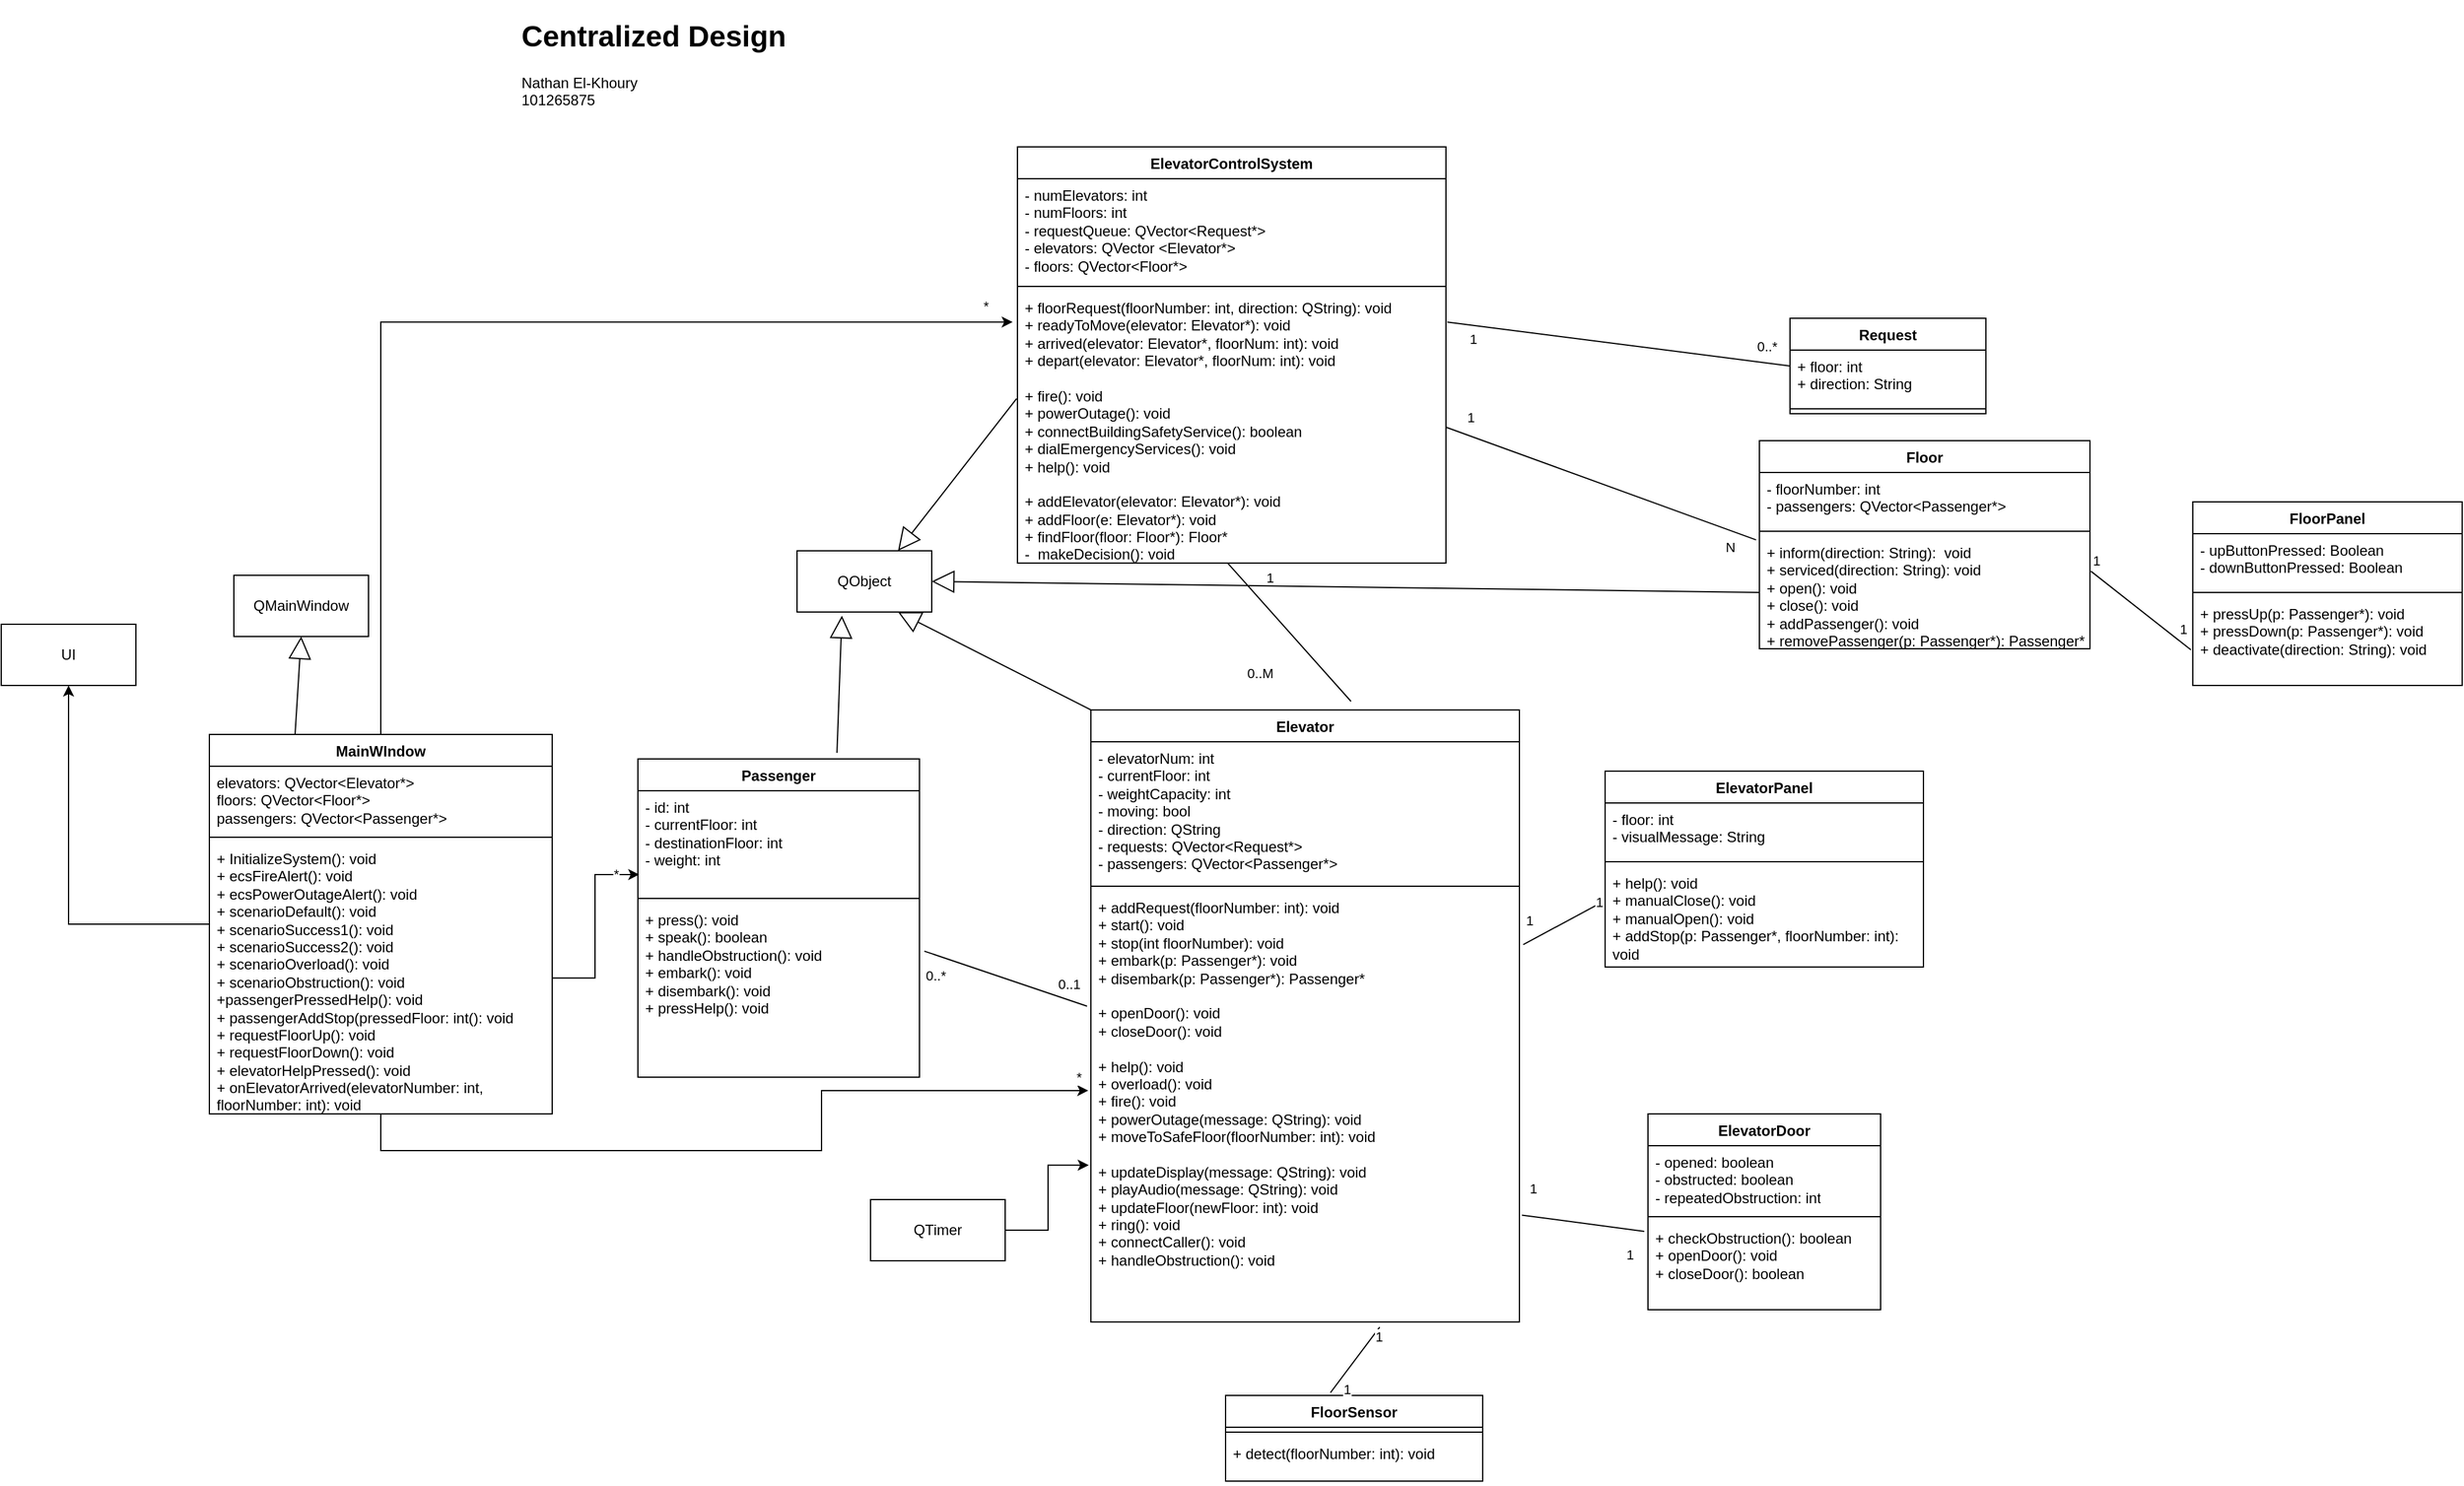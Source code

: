 <mxfile version="21.6.5" type="device">
  <diagram id="C3SeFnS7Wk_vuhoGv30k" name="Centralized">
    <mxGraphModel dx="2960" dy="1238" grid="1" gridSize="10" guides="1" tooltips="1" connect="1" arrows="1" fold="1" page="1" pageScale="1" pageWidth="850" pageHeight="1100" math="0" shadow="0">
      <root>
        <mxCell id="0" />
        <mxCell id="1" parent="0" />
        <mxCell id="axbNrY-B408rFQtDHzfw-1" value="ElevatorControlSystem" style="swimlane;fontStyle=1;align=center;verticalAlign=top;childLayout=stackLayout;horizontal=1;startSize=26;horizontalStack=0;resizeParent=1;resizeParentMax=0;resizeLast=0;collapsible=1;marginBottom=0;whiteSpace=wrap;html=1;" parent="1" vertex="1">
          <mxGeometry x="450" y="140" width="350" height="340" as="geometry" />
        </mxCell>
        <mxCell id="axbNrY-B408rFQtDHzfw-2" value="- numElevators: int&lt;br&gt;- numFloors: int&lt;br&gt;- requestQueue: QVector&amp;lt;Request*&amp;gt;&lt;br&gt;- elevators: QVector &amp;lt;Elevator*&amp;gt;&lt;br&gt;- floors: QVector&amp;lt;Floor*&amp;gt;" style="text;strokeColor=none;fillColor=none;align=left;verticalAlign=top;spacingLeft=4;spacingRight=4;overflow=hidden;rotatable=0;points=[[0,0.5],[1,0.5]];portConstraint=eastwest;whiteSpace=wrap;html=1;" parent="axbNrY-B408rFQtDHzfw-1" vertex="1">
          <mxGeometry y="26" width="350" height="84" as="geometry" />
        </mxCell>
        <mxCell id="axbNrY-B408rFQtDHzfw-3" value="" style="line;strokeWidth=1;fillColor=none;align=left;verticalAlign=middle;spacingTop=-1;spacingLeft=3;spacingRight=3;rotatable=0;labelPosition=right;points=[];portConstraint=eastwest;strokeColor=inherit;" parent="axbNrY-B408rFQtDHzfw-1" vertex="1">
          <mxGeometry y="110" width="350" height="8" as="geometry" />
        </mxCell>
        <mxCell id="axbNrY-B408rFQtDHzfw-4" value="+ floorRequest(floorNumber: int, direction: QString): void&lt;br&gt;+ readyToMove(elevator: Elevator*): void&lt;br&gt;+ arrived(elevator: Elevator*, floorNum: int): void&lt;br&gt;+ depart(elevator: Elevator*, floorNum: int): void&lt;br&gt;&lt;br&gt;+ fire(): void&lt;br&gt;+ powerOutage(): void&lt;br&gt;+ connectBuildingSafetyService(): boolean&lt;br&gt;+ dialEmergencyServices(): void&lt;br&gt;+ help(): void&lt;br&gt;&lt;br&gt;+ addElevator(elevator: Elevator*): void&lt;br&gt;+ addFloor(e: Elevator*): void&lt;br&gt;+ findFloor(floor: Floor*): Floor*&lt;br&gt;-&amp;nbsp; makeDecision(): void" style="text;strokeColor=none;fillColor=none;align=left;verticalAlign=top;spacingLeft=4;spacingRight=4;overflow=hidden;rotatable=0;points=[[0,0.5],[1,0.5]];portConstraint=eastwest;whiteSpace=wrap;html=1;" parent="axbNrY-B408rFQtDHzfw-1" vertex="1">
          <mxGeometry y="118" width="350" height="222" as="geometry" />
        </mxCell>
        <mxCell id="axbNrY-B408rFQtDHzfw-5" value="Floor" style="swimlane;fontStyle=1;align=center;verticalAlign=top;childLayout=stackLayout;horizontal=1;startSize=26;horizontalStack=0;resizeParent=1;resizeParentMax=0;resizeLast=0;collapsible=1;marginBottom=0;whiteSpace=wrap;html=1;" parent="1" vertex="1">
          <mxGeometry x="1056" y="380" width="270" height="170" as="geometry" />
        </mxCell>
        <mxCell id="axbNrY-B408rFQtDHzfw-6" value="- floorNumber: int&lt;br&gt;- passengers: QVector&amp;lt;Passenger*&amp;gt;" style="text;strokeColor=none;fillColor=none;align=left;verticalAlign=top;spacingLeft=4;spacingRight=4;overflow=hidden;rotatable=0;points=[[0,0.5],[1,0.5]];portConstraint=eastwest;whiteSpace=wrap;html=1;" parent="axbNrY-B408rFQtDHzfw-5" vertex="1">
          <mxGeometry y="26" width="270" height="44" as="geometry" />
        </mxCell>
        <mxCell id="axbNrY-B408rFQtDHzfw-7" value="" style="line;strokeWidth=1;fillColor=none;align=left;verticalAlign=middle;spacingTop=-1;spacingLeft=3;spacingRight=3;rotatable=0;labelPosition=right;points=[];portConstraint=eastwest;strokeColor=inherit;" parent="axbNrY-B408rFQtDHzfw-5" vertex="1">
          <mxGeometry y="70" width="270" height="8" as="geometry" />
        </mxCell>
        <mxCell id="axbNrY-B408rFQtDHzfw-8" value="+ inform(direction: String):&amp;nbsp; void&lt;br&gt;+ serviced(direction: String): void&lt;br&gt;+ open(): void&lt;br&gt;+ close(): void&lt;br&gt;+ addPassenger(): void&lt;br&gt;+ removePassenger(p: Passenger*): Passenger*" style="text;strokeColor=none;fillColor=none;align=left;verticalAlign=top;spacingLeft=4;spacingRight=4;overflow=hidden;rotatable=0;points=[[0,0.5],[1,0.5]];portConstraint=eastwest;whiteSpace=wrap;html=1;" parent="axbNrY-B408rFQtDHzfw-5" vertex="1">
          <mxGeometry y="78" width="270" height="92" as="geometry" />
        </mxCell>
        <mxCell id="axbNrY-B408rFQtDHzfw-9" value="FloorPanel" style="swimlane;fontStyle=1;align=center;verticalAlign=top;childLayout=stackLayout;horizontal=1;startSize=26;horizontalStack=0;resizeParent=1;resizeParentMax=0;resizeLast=0;collapsible=1;marginBottom=0;whiteSpace=wrap;html=1;" parent="1" vertex="1">
          <mxGeometry x="1410" y="430" width="220" height="150" as="geometry" />
        </mxCell>
        <mxCell id="axbNrY-B408rFQtDHzfw-10" value="- upButtonPressed: Boolean&lt;br&gt;- downButtonPressed: Boolean" style="text;strokeColor=none;fillColor=none;align=left;verticalAlign=top;spacingLeft=4;spacingRight=4;overflow=hidden;rotatable=0;points=[[0,0.5],[1,0.5]];portConstraint=eastwest;whiteSpace=wrap;html=1;" parent="axbNrY-B408rFQtDHzfw-9" vertex="1">
          <mxGeometry y="26" width="220" height="44" as="geometry" />
        </mxCell>
        <mxCell id="axbNrY-B408rFQtDHzfw-11" value="" style="line;strokeWidth=1;fillColor=none;align=left;verticalAlign=middle;spacingTop=-1;spacingLeft=3;spacingRight=3;rotatable=0;labelPosition=right;points=[];portConstraint=eastwest;strokeColor=inherit;" parent="axbNrY-B408rFQtDHzfw-9" vertex="1">
          <mxGeometry y="70" width="220" height="8" as="geometry" />
        </mxCell>
        <mxCell id="axbNrY-B408rFQtDHzfw-12" value="+ pressUp(p: Passenger*): void&lt;br&gt;+ pressDown(p: Passenger*): void&lt;br&gt;+ deactivate(direction: String): void" style="text;strokeColor=none;fillColor=none;align=left;verticalAlign=top;spacingLeft=4;spacingRight=4;overflow=hidden;rotatable=0;points=[[0,0.5],[1,0.5]];portConstraint=eastwest;whiteSpace=wrap;html=1;" parent="axbNrY-B408rFQtDHzfw-9" vertex="1">
          <mxGeometry y="78" width="220" height="72" as="geometry" />
        </mxCell>
        <mxCell id="axbNrY-B408rFQtDHzfw-13" value="Request" style="swimlane;fontStyle=1;align=center;verticalAlign=top;childLayout=stackLayout;horizontal=1;startSize=26;horizontalStack=0;resizeParent=1;resizeParentMax=0;resizeLast=0;collapsible=1;marginBottom=0;whiteSpace=wrap;html=1;" parent="1" vertex="1">
          <mxGeometry x="1081" y="280" width="160" height="78" as="geometry" />
        </mxCell>
        <mxCell id="axbNrY-B408rFQtDHzfw-14" value="+ floor: int&lt;br&gt;+ direction: String" style="text;strokeColor=none;fillColor=none;align=left;verticalAlign=top;spacingLeft=4;spacingRight=4;overflow=hidden;rotatable=0;points=[[0,0.5],[1,0.5]];portConstraint=eastwest;whiteSpace=wrap;html=1;" parent="axbNrY-B408rFQtDHzfw-13" vertex="1">
          <mxGeometry y="26" width="160" height="44" as="geometry" />
        </mxCell>
        <mxCell id="axbNrY-B408rFQtDHzfw-15" value="" style="line;strokeWidth=1;fillColor=none;align=left;verticalAlign=middle;spacingTop=-1;spacingLeft=3;spacingRight=3;rotatable=0;labelPosition=right;points=[];portConstraint=eastwest;strokeColor=inherit;" parent="axbNrY-B408rFQtDHzfw-13" vertex="1">
          <mxGeometry y="70" width="160" height="8" as="geometry" />
        </mxCell>
        <mxCell id="axbNrY-B408rFQtDHzfw-16" value="" style="endArrow=none;html=1;rounded=0;exitX=1.003;exitY=0.113;exitDx=0;exitDy=0;exitPerimeter=0;entryX=0;entryY=0.295;entryDx=0;entryDy=0;entryPerimeter=0;" parent="1" source="axbNrY-B408rFQtDHzfw-4" target="axbNrY-B408rFQtDHzfw-14" edge="1">
          <mxGeometry width="50" height="50" relative="1" as="geometry">
            <mxPoint x="1040" y="370" as="sourcePoint" />
            <mxPoint x="1090" y="320" as="targetPoint" />
          </mxGeometry>
        </mxCell>
        <mxCell id="axbNrY-B408rFQtDHzfw-17" value="0..*" style="edgeLabel;html=1;align=center;verticalAlign=middle;resizable=0;points=[];" parent="axbNrY-B408rFQtDHzfw-16" vertex="1" connectable="0">
          <mxGeometry x="0.897" y="2" relative="1" as="geometry">
            <mxPoint x="-5" y="-12" as="offset" />
          </mxGeometry>
        </mxCell>
        <mxCell id="axbNrY-B408rFQtDHzfw-18" value="1" style="edgeLabel;html=1;align=center;verticalAlign=middle;resizable=0;points=[];" parent="axbNrY-B408rFQtDHzfw-16" vertex="1" connectable="0">
          <mxGeometry x="-0.851" y="1" relative="1" as="geometry">
            <mxPoint y="12" as="offset" />
          </mxGeometry>
        </mxCell>
        <mxCell id="axbNrY-B408rFQtDHzfw-19" value="" style="endArrow=none;html=1;rounded=0;entryX=-0.01;entryY=0.033;entryDx=0;entryDy=0;entryPerimeter=0;exitX=1;exitY=0.5;exitDx=0;exitDy=0;" parent="1" source="axbNrY-B408rFQtDHzfw-4" target="axbNrY-B408rFQtDHzfw-8" edge="1">
          <mxGeometry width="50" height="50" relative="1" as="geometry">
            <mxPoint x="1020" y="510" as="sourcePoint" />
            <mxPoint x="1070" y="460" as="targetPoint" />
          </mxGeometry>
        </mxCell>
        <mxCell id="axbNrY-B408rFQtDHzfw-20" value="1" style="edgeLabel;html=1;align=center;verticalAlign=middle;resizable=0;points=[];" parent="axbNrY-B408rFQtDHzfw-19" vertex="1" connectable="0">
          <mxGeometry x="-0.847" y="2" relative="1" as="geometry">
            <mxPoint y="-13" as="offset" />
          </mxGeometry>
        </mxCell>
        <mxCell id="axbNrY-B408rFQtDHzfw-21" value="N" style="edgeLabel;html=1;align=center;verticalAlign=middle;resizable=0;points=[];" parent="axbNrY-B408rFQtDHzfw-19" vertex="1" connectable="0">
          <mxGeometry x="0.831" relative="1" as="geometry">
            <mxPoint y="14" as="offset" />
          </mxGeometry>
        </mxCell>
        <mxCell id="axbNrY-B408rFQtDHzfw-22" value="" style="endArrow=none;html=1;rounded=0;entryX=-0.007;entryY=0.596;entryDx=0;entryDy=0;entryPerimeter=0;exitX=1.003;exitY=0.312;exitDx=0;exitDy=0;exitPerimeter=0;" parent="1" source="axbNrY-B408rFQtDHzfw-8" target="axbNrY-B408rFQtDHzfw-12" edge="1">
          <mxGeometry width="50" height="50" relative="1" as="geometry">
            <mxPoint x="1300" y="540" as="sourcePoint" />
            <mxPoint x="1350" y="490" as="targetPoint" />
          </mxGeometry>
        </mxCell>
        <mxCell id="axbNrY-B408rFQtDHzfw-23" value="1" style="edgeLabel;html=1;align=center;verticalAlign=middle;resizable=0;points=[];" parent="axbNrY-B408rFQtDHzfw-22" vertex="1" connectable="0">
          <mxGeometry x="0.906" y="1" relative="1" as="geometry">
            <mxPoint x="-3" y="-13" as="offset" />
          </mxGeometry>
        </mxCell>
        <mxCell id="axbNrY-B408rFQtDHzfw-24" value="1" style="edgeLabel;html=1;align=center;verticalAlign=middle;resizable=0;points=[];" parent="axbNrY-B408rFQtDHzfw-22" vertex="1" connectable="0">
          <mxGeometry x="-0.908" relative="1" as="geometry">
            <mxPoint y="-12" as="offset" />
          </mxGeometry>
        </mxCell>
        <mxCell id="axbNrY-B408rFQtDHzfw-28" value="Passenger" style="swimlane;fontStyle=1;align=center;verticalAlign=top;childLayout=stackLayout;horizontal=1;startSize=26;horizontalStack=0;resizeParent=1;resizeParentMax=0;resizeLast=0;collapsible=1;marginBottom=0;whiteSpace=wrap;html=1;" parent="1" vertex="1">
          <mxGeometry x="140" y="640" width="230" height="260" as="geometry" />
        </mxCell>
        <mxCell id="axbNrY-B408rFQtDHzfw-29" value="- id: int&lt;br&gt;- currentFloor: int&lt;br&gt;- destinationFloor: int&lt;br&gt;- weight: int" style="text;strokeColor=none;fillColor=none;align=left;verticalAlign=top;spacingLeft=4;spacingRight=4;overflow=hidden;rotatable=0;points=[[0,0.5],[1,0.5]];portConstraint=eastwest;whiteSpace=wrap;html=1;" parent="axbNrY-B408rFQtDHzfw-28" vertex="1">
          <mxGeometry y="26" width="230" height="84" as="geometry" />
        </mxCell>
        <mxCell id="axbNrY-B408rFQtDHzfw-30" value="" style="line;strokeWidth=1;fillColor=none;align=left;verticalAlign=middle;spacingTop=-1;spacingLeft=3;spacingRight=3;rotatable=0;labelPosition=right;points=[];portConstraint=eastwest;strokeColor=inherit;" parent="axbNrY-B408rFQtDHzfw-28" vertex="1">
          <mxGeometry y="110" width="230" height="8" as="geometry" />
        </mxCell>
        <mxCell id="axbNrY-B408rFQtDHzfw-31" value="+ press(): void&lt;br&gt;+ speak(): boolean&lt;br&gt;+ handleObstruction(): void&lt;br&gt;+ embark(): void&lt;br&gt;+ disembark(): void&lt;br&gt;+ pressHelp(): void" style="text;strokeColor=none;fillColor=none;align=left;verticalAlign=top;spacingLeft=4;spacingRight=4;overflow=hidden;rotatable=0;points=[[0,0.5],[1,0.5]];portConstraint=eastwest;whiteSpace=wrap;html=1;" parent="axbNrY-B408rFQtDHzfw-28" vertex="1">
          <mxGeometry y="118" width="230" height="142" as="geometry" />
        </mxCell>
        <mxCell id="axbNrY-B408rFQtDHzfw-32" value="Elevator" style="swimlane;fontStyle=1;align=center;verticalAlign=top;childLayout=stackLayout;horizontal=1;startSize=26;horizontalStack=0;resizeParent=1;resizeParentMax=0;resizeLast=0;collapsible=1;marginBottom=0;whiteSpace=wrap;html=1;" parent="1" vertex="1">
          <mxGeometry x="510" y="600" width="350" height="500" as="geometry" />
        </mxCell>
        <mxCell id="axbNrY-B408rFQtDHzfw-33" value="- elevatorNum: int&lt;br&gt;- currentFloor: int&lt;br&gt;- weightCapacity: int&lt;br&gt;- moving: bool&lt;br&gt;- direction: QString&lt;br&gt;- requests: QVector&amp;lt;Request*&amp;gt;&lt;br&gt;- passengers: QVector&amp;lt;Passenger*&amp;gt;&lt;br&gt;" style="text;strokeColor=none;fillColor=none;align=left;verticalAlign=top;spacingLeft=4;spacingRight=4;overflow=hidden;rotatable=0;points=[[0,0.5],[1,0.5]];portConstraint=eastwest;whiteSpace=wrap;html=1;" parent="axbNrY-B408rFQtDHzfw-32" vertex="1">
          <mxGeometry y="26" width="350" height="114" as="geometry" />
        </mxCell>
        <mxCell id="axbNrY-B408rFQtDHzfw-34" value="" style="line;strokeWidth=1;fillColor=none;align=left;verticalAlign=middle;spacingTop=-1;spacingLeft=3;spacingRight=3;rotatable=0;labelPosition=right;points=[];portConstraint=eastwest;strokeColor=inherit;" parent="axbNrY-B408rFQtDHzfw-32" vertex="1">
          <mxGeometry y="140" width="350" height="8" as="geometry" />
        </mxCell>
        <mxCell id="axbNrY-B408rFQtDHzfw-35" value="+ addRequest(floorNumber: int): void&lt;br&gt;+ start(): void&lt;br&gt;+ stop(int floorNumber): void&lt;br&gt;+ embark(p: Passenger*): void&lt;br style=&quot;border-color: var(--border-color);&quot;&gt;+ disembark(p: Passenger*): Passenger*&lt;br&gt;&lt;br&gt;+ openDoor(): void&lt;br&gt;+ closeDoor(): void&lt;br&gt;&lt;br&gt;+ help(): void&lt;br&gt;+ overload(): void&lt;br&gt;+ fire(): void&lt;br&gt;+ powerOutage(message: QString): void&lt;br&gt;+ moveToSafeFloor(floorNumber: int): void&lt;br&gt;&lt;br&gt;+ updateDisplay(message: QString): void&lt;br&gt;+ playAudio(message: QString): void&lt;br&gt;+ updateFloor(newFloor: int): void&lt;br&gt;+ ring(): void&lt;br&gt;+ connectCaller(): void&lt;br&gt;+ handleObstruction(): void" style="text;strokeColor=none;fillColor=none;align=left;verticalAlign=top;spacingLeft=4;spacingRight=4;overflow=hidden;rotatable=0;points=[[0,0.5],[1,0.5]];portConstraint=eastwest;whiteSpace=wrap;html=1;" parent="axbNrY-B408rFQtDHzfw-32" vertex="1">
          <mxGeometry y="148" width="350" height="352" as="geometry" />
        </mxCell>
        <mxCell id="axbNrY-B408rFQtDHzfw-36" value="ElevatorDoor" style="swimlane;fontStyle=1;align=center;verticalAlign=top;childLayout=stackLayout;horizontal=1;startSize=26;horizontalStack=0;resizeParent=1;resizeParentMax=0;resizeLast=0;collapsible=1;marginBottom=0;whiteSpace=wrap;html=1;" parent="1" vertex="1">
          <mxGeometry x="965" y="930" width="190" height="160" as="geometry" />
        </mxCell>
        <mxCell id="axbNrY-B408rFQtDHzfw-37" value="- opened: boolean&lt;br&gt;- obstructed: boolean&lt;br&gt;- repeatedObstruction: int" style="text;strokeColor=none;fillColor=none;align=left;verticalAlign=top;spacingLeft=4;spacingRight=4;overflow=hidden;rotatable=0;points=[[0,0.5],[1,0.5]];portConstraint=eastwest;whiteSpace=wrap;html=1;" parent="axbNrY-B408rFQtDHzfw-36" vertex="1">
          <mxGeometry y="26" width="190" height="54" as="geometry" />
        </mxCell>
        <mxCell id="axbNrY-B408rFQtDHzfw-38" value="" style="line;strokeWidth=1;fillColor=none;align=left;verticalAlign=middle;spacingTop=-1;spacingLeft=3;spacingRight=3;rotatable=0;labelPosition=right;points=[];portConstraint=eastwest;strokeColor=inherit;" parent="axbNrY-B408rFQtDHzfw-36" vertex="1">
          <mxGeometry y="80" width="190" height="8" as="geometry" />
        </mxCell>
        <mxCell id="axbNrY-B408rFQtDHzfw-39" value="+ checkObstruction(): boolean&lt;br&gt;+ openDoor(): void&lt;br&gt;+ closeDoor(): boolean" style="text;strokeColor=none;fillColor=none;align=left;verticalAlign=top;spacingLeft=4;spacingRight=4;overflow=hidden;rotatable=0;points=[[0,0.5],[1,0.5]];portConstraint=eastwest;whiteSpace=wrap;html=1;" parent="axbNrY-B408rFQtDHzfw-36" vertex="1">
          <mxGeometry y="88" width="190" height="72" as="geometry" />
        </mxCell>
        <mxCell id="axbNrY-B408rFQtDHzfw-40" value="ElevatorPanel" style="swimlane;fontStyle=1;align=center;verticalAlign=top;childLayout=stackLayout;horizontal=1;startSize=26;horizontalStack=0;resizeParent=1;resizeParentMax=0;resizeLast=0;collapsible=1;marginBottom=0;whiteSpace=wrap;html=1;" parent="1" vertex="1">
          <mxGeometry x="930" y="650" width="260" height="160" as="geometry" />
        </mxCell>
        <mxCell id="axbNrY-B408rFQtDHzfw-41" value="- floor: int&lt;br&gt;- visualMessage: String&lt;br&gt;" style="text;strokeColor=none;fillColor=none;align=left;verticalAlign=top;spacingLeft=4;spacingRight=4;overflow=hidden;rotatable=0;points=[[0,0.5],[1,0.5]];portConstraint=eastwest;whiteSpace=wrap;html=1;" parent="axbNrY-B408rFQtDHzfw-40" vertex="1">
          <mxGeometry y="26" width="260" height="44" as="geometry" />
        </mxCell>
        <mxCell id="axbNrY-B408rFQtDHzfw-42" value="" style="line;strokeWidth=1;fillColor=none;align=left;verticalAlign=middle;spacingTop=-1;spacingLeft=3;spacingRight=3;rotatable=0;labelPosition=right;points=[];portConstraint=eastwest;strokeColor=inherit;" parent="axbNrY-B408rFQtDHzfw-40" vertex="1">
          <mxGeometry y="70" width="260" height="8" as="geometry" />
        </mxCell>
        <mxCell id="axbNrY-B408rFQtDHzfw-43" value="+ help(): void&lt;br style=&quot;border-color: var(--border-color);&quot;&gt;+ manualClose(): void&lt;br style=&quot;border-color: var(--border-color);&quot;&gt;+ manualOpen(): void&lt;br style=&quot;border-color: var(--border-color);&quot;&gt;+ addStop(p: Passenger*, floorNumber: int): void" style="text;strokeColor=none;fillColor=none;align=left;verticalAlign=top;spacingLeft=4;spacingRight=4;overflow=hidden;rotatable=0;points=[[0,0.5],[1,0.5]];portConstraint=eastwest;whiteSpace=wrap;html=1;" parent="axbNrY-B408rFQtDHzfw-40" vertex="1">
          <mxGeometry y="78" width="260" height="82" as="geometry" />
        </mxCell>
        <mxCell id="axbNrY-B408rFQtDHzfw-44" value="" style="endArrow=none;html=1;rounded=0;entryX=-0.015;entryY=0.364;entryDx=0;entryDy=0;entryPerimeter=0;exitX=1.009;exitY=0.124;exitDx=0;exitDy=0;exitPerimeter=0;" parent="1" source="axbNrY-B408rFQtDHzfw-35" target="axbNrY-B408rFQtDHzfw-43" edge="1">
          <mxGeometry width="50" height="50" relative="1" as="geometry">
            <mxPoint x="1020" y="830" as="sourcePoint" />
            <mxPoint x="1070" y="780" as="targetPoint" />
          </mxGeometry>
        </mxCell>
        <mxCell id="axbNrY-B408rFQtDHzfw-45" value="1" style="edgeLabel;html=1;align=center;verticalAlign=middle;resizable=0;points=[];" parent="axbNrY-B408rFQtDHzfw-44" vertex="1" connectable="0">
          <mxGeometry x="-0.541" y="-1" relative="1" as="geometry">
            <mxPoint x="-10" y="-13" as="offset" />
          </mxGeometry>
        </mxCell>
        <mxCell id="axbNrY-B408rFQtDHzfw-46" value="1" style="edgeLabel;html=1;align=center;verticalAlign=middle;resizable=0;points=[];" parent="axbNrY-B408rFQtDHzfw-44" vertex="1" connectable="0">
          <mxGeometry x="0.201" y="-1" relative="1" as="geometry">
            <mxPoint x="23" y="-15" as="offset" />
          </mxGeometry>
        </mxCell>
        <mxCell id="axbNrY-B408rFQtDHzfw-47" value="" style="endArrow=none;html=1;rounded=0;entryX=-0.016;entryY=0.111;entryDx=0;entryDy=0;entryPerimeter=0;exitX=1.006;exitY=0.752;exitDx=0;exitDy=0;exitPerimeter=0;" parent="1" source="axbNrY-B408rFQtDHzfw-35" target="axbNrY-B408rFQtDHzfw-39" edge="1">
          <mxGeometry width="50" height="50" relative="1" as="geometry">
            <mxPoint x="920" y="1080" as="sourcePoint" />
            <mxPoint x="970" y="1030" as="targetPoint" />
          </mxGeometry>
        </mxCell>
        <mxCell id="axbNrY-B408rFQtDHzfw-48" value="1" style="edgeLabel;html=1;align=center;verticalAlign=middle;resizable=0;points=[];" parent="axbNrY-B408rFQtDHzfw-47" vertex="1" connectable="0">
          <mxGeometry x="-0.648" y="1" relative="1" as="geometry">
            <mxPoint x="-9" y="-23" as="offset" />
          </mxGeometry>
        </mxCell>
        <mxCell id="axbNrY-B408rFQtDHzfw-49" value="1" style="edgeLabel;html=1;align=center;verticalAlign=middle;resizable=0;points=[];" parent="axbNrY-B408rFQtDHzfw-47" vertex="1" connectable="0">
          <mxGeometry x="0.744" y="3" relative="1" as="geometry">
            <mxPoint y="23" as="offset" />
          </mxGeometry>
        </mxCell>
        <mxCell id="axbNrY-B408rFQtDHzfw-50" value="" style="endArrow=none;html=1;rounded=0;entryX=-0.009;entryY=0.267;entryDx=0;entryDy=0;entryPerimeter=0;exitX=1.017;exitY=0.275;exitDx=0;exitDy=0;exitPerimeter=0;" parent="1" source="axbNrY-B408rFQtDHzfw-31" target="axbNrY-B408rFQtDHzfw-35" edge="1">
          <mxGeometry width="50" height="50" relative="1" as="geometry">
            <mxPoint x="570" y="625" as="sourcePoint" />
            <mxPoint x="620" y="575" as="targetPoint" />
          </mxGeometry>
        </mxCell>
        <mxCell id="axbNrY-B408rFQtDHzfw-51" value="0..*" style="edgeLabel;html=1;align=center;verticalAlign=middle;resizable=0;points=[];" parent="axbNrY-B408rFQtDHzfw-50" vertex="1" connectable="0">
          <mxGeometry x="-0.758" relative="1" as="geometry">
            <mxPoint x="-7" y="14" as="offset" />
          </mxGeometry>
        </mxCell>
        <mxCell id="axbNrY-B408rFQtDHzfw-52" value="0..1" style="edgeLabel;html=1;align=center;verticalAlign=middle;resizable=0;points=[];" parent="axbNrY-B408rFQtDHzfw-50" vertex="1" connectable="0">
          <mxGeometry x="0.762" y="2" relative="1" as="geometry">
            <mxPoint y="-11" as="offset" />
          </mxGeometry>
        </mxCell>
        <mxCell id="axbNrY-B408rFQtDHzfw-58" value="" style="endArrow=none;html=1;rounded=0;entryX=0.49;entryY=0.999;entryDx=0;entryDy=0;entryPerimeter=0;exitX=0.607;exitY=-0.014;exitDx=0;exitDy=0;exitPerimeter=0;" parent="1" source="axbNrY-B408rFQtDHzfw-32" target="axbNrY-B408rFQtDHzfw-4" edge="1">
          <mxGeometry width="50" height="50" relative="1" as="geometry">
            <mxPoint x="810" y="640" as="sourcePoint" />
            <mxPoint x="860" y="590" as="targetPoint" />
          </mxGeometry>
        </mxCell>
        <mxCell id="axbNrY-B408rFQtDHzfw-59" value="1" style="edgeLabel;html=1;align=center;verticalAlign=middle;resizable=0;points=[];" parent="axbNrY-B408rFQtDHzfw-58" vertex="1" connectable="0">
          <mxGeometry x="0.643" y="-1" relative="1" as="geometry">
            <mxPoint x="15" y="-8" as="offset" />
          </mxGeometry>
        </mxCell>
        <mxCell id="axbNrY-B408rFQtDHzfw-60" value="0..M" style="edgeLabel;html=1;align=center;verticalAlign=middle;resizable=0;points=[];" parent="axbNrY-B408rFQtDHzfw-58" vertex="1" connectable="0">
          <mxGeometry x="-0.386" y="-3" relative="1" as="geometry">
            <mxPoint x="-46" y="13" as="offset" />
          </mxGeometry>
        </mxCell>
        <mxCell id="axbNrY-B408rFQtDHzfw-61" value="&lt;h1&gt;Centralized Design&lt;/h1&gt;&lt;div&gt;Nathan El-Khoury&lt;/div&gt;&lt;div&gt;101265875&lt;/div&gt;" style="text;html=1;strokeColor=none;fillColor=none;spacing=5;spacingTop=-20;whiteSpace=wrap;overflow=hidden;rounded=0;" parent="1" vertex="1">
          <mxGeometry x="40" y="30" width="280" height="120" as="geometry" />
        </mxCell>
        <mxCell id="j_s37N3zCefRzGRedZvG-1" value="FloorSensor" style="swimlane;fontStyle=1;align=center;verticalAlign=top;childLayout=stackLayout;horizontal=1;startSize=26;horizontalStack=0;resizeParent=1;resizeParentMax=0;resizeLast=0;collapsible=1;marginBottom=0;whiteSpace=wrap;html=1;" parent="1" vertex="1">
          <mxGeometry x="620" y="1160" width="210" height="70" as="geometry" />
        </mxCell>
        <mxCell id="j_s37N3zCefRzGRedZvG-2" value="" style="line;strokeWidth=1;fillColor=none;align=left;verticalAlign=middle;spacingTop=-1;spacingLeft=3;spacingRight=3;rotatable=0;labelPosition=right;points=[];portConstraint=eastwest;strokeColor=inherit;" parent="j_s37N3zCefRzGRedZvG-1" vertex="1">
          <mxGeometry y="26" width="210" height="8" as="geometry" />
        </mxCell>
        <mxCell id="j_s37N3zCefRzGRedZvG-3" value="+ detect(floorNumber: int): void" style="text;strokeColor=none;fillColor=none;align=left;verticalAlign=top;spacingLeft=4;spacingRight=4;overflow=hidden;rotatable=0;points=[[0,0.5],[1,0.5]];portConstraint=eastwest;whiteSpace=wrap;html=1;" parent="j_s37N3zCefRzGRedZvG-1" vertex="1">
          <mxGeometry y="34" width="210" height="36" as="geometry" />
        </mxCell>
        <mxCell id="j_s37N3zCefRzGRedZvG-5" value="" style="endArrow=none;html=1;rounded=0;exitX=0.408;exitY=-0.032;exitDx=0;exitDy=0;exitPerimeter=0;entryX=0.674;entryY=1.012;entryDx=0;entryDy=0;entryPerimeter=0;" parent="1" source="j_s37N3zCefRzGRedZvG-1" target="axbNrY-B408rFQtDHzfw-35" edge="1">
          <mxGeometry width="50" height="50" relative="1" as="geometry">
            <mxPoint x="650" y="1049.56" as="sourcePoint" />
            <mxPoint x="710" y="970" as="targetPoint" />
          </mxGeometry>
        </mxCell>
        <mxCell id="j_s37N3zCefRzGRedZvG-6" value="1" style="edgeLabel;html=1;align=center;verticalAlign=middle;resizable=0;points=[];" parent="j_s37N3zCefRzGRedZvG-5" vertex="1" connectable="0">
          <mxGeometry x="0.565" y="-4" relative="1" as="geometry">
            <mxPoint x="4" y="-6" as="offset" />
          </mxGeometry>
        </mxCell>
        <mxCell id="j_s37N3zCefRzGRedZvG-7" value="1" style="edgeLabel;html=1;align=center;verticalAlign=middle;resizable=0;points=[];" parent="j_s37N3zCefRzGRedZvG-5" vertex="1" connectable="0">
          <mxGeometry x="-0.352" y="1" relative="1" as="geometry">
            <mxPoint x="1" y="15" as="offset" />
          </mxGeometry>
        </mxCell>
        <mxCell id="PSs6BUINYN72Ij2DZy3J-28" style="edgeStyle=orthogonalEdgeStyle;rounded=0;orthogonalLoop=1;jettySize=auto;html=1;entryX=-0.005;entryY=0.636;entryDx=0;entryDy=0;entryPerimeter=0;" edge="1" parent="1" source="PSs6BUINYN72Ij2DZy3J-2" target="axbNrY-B408rFQtDHzfw-35">
          <mxGeometry relative="1" as="geometry" />
        </mxCell>
        <mxCell id="PSs6BUINYN72Ij2DZy3J-2" value="QTimer" style="html=1;whiteSpace=wrap;" vertex="1" parent="1">
          <mxGeometry x="330" y="1000" width="110" height="50" as="geometry" />
        </mxCell>
        <mxCell id="PSs6BUINYN72Ij2DZy3J-3" value="QObject" style="html=1;whiteSpace=wrap;" vertex="1" parent="1">
          <mxGeometry x="270" y="470" width="110" height="50" as="geometry" />
        </mxCell>
        <mxCell id="PSs6BUINYN72Ij2DZy3J-5" value="" style="endArrow=block;endSize=16;endFill=0;html=1;rounded=0;exitX=0;exitY=0;exitDx=0;exitDy=0;entryX=0.75;entryY=1;entryDx=0;entryDy=0;" edge="1" parent="1" source="axbNrY-B408rFQtDHzfw-32" target="PSs6BUINYN72Ij2DZy3J-3">
          <mxGeometry y="-50" width="160" relative="1" as="geometry">
            <mxPoint x="510" y="625" as="sourcePoint" />
            <mxPoint x="380" y="520" as="targetPoint" />
            <mxPoint as="offset" />
          </mxGeometry>
        </mxCell>
        <mxCell id="PSs6BUINYN72Ij2DZy3J-7" value="" style="endArrow=block;endSize=16;endFill=0;html=1;rounded=0;exitX=0;exitY=0.5;exitDx=0;exitDy=0;entryX=1;entryY=0.5;entryDx=0;entryDy=0;" edge="1" parent="1" source="axbNrY-B408rFQtDHzfw-8" target="PSs6BUINYN72Ij2DZy3J-3">
          <mxGeometry y="-50" width="160" relative="1" as="geometry">
            <mxPoint x="580" y="600" as="sourcePoint" />
            <mxPoint x="450" y="495" as="targetPoint" />
            <mxPoint as="offset" />
          </mxGeometry>
        </mxCell>
        <mxCell id="PSs6BUINYN72Ij2DZy3J-8" value="" style="endArrow=block;endSize=16;endFill=0;html=1;rounded=0;exitX=0.707;exitY=-0.019;exitDx=0;exitDy=0;entryX=0.333;entryY=1.06;entryDx=0;entryDy=0;exitPerimeter=0;entryPerimeter=0;" edge="1" parent="1" source="axbNrY-B408rFQtDHzfw-28" target="PSs6BUINYN72Ij2DZy3J-3">
          <mxGeometry y="-50" width="160" relative="1" as="geometry">
            <mxPoint x="530" y="620" as="sourcePoint" />
            <mxPoint x="400" y="515" as="targetPoint" />
            <mxPoint as="offset" />
          </mxGeometry>
        </mxCell>
        <mxCell id="PSs6BUINYN72Ij2DZy3J-9" value="" style="endArrow=block;endSize=16;endFill=0;html=1;rounded=0;exitX=-0.002;exitY=0.395;exitDx=0;exitDy=0;entryX=0.75;entryY=0;entryDx=0;entryDy=0;exitPerimeter=0;" edge="1" parent="1" source="axbNrY-B408rFQtDHzfw-4" target="PSs6BUINYN72Ij2DZy3J-3">
          <mxGeometry y="-50" width="160" relative="1" as="geometry">
            <mxPoint x="330" y="405" as="sourcePoint" />
            <mxPoint x="200" y="300" as="targetPoint" />
            <mxPoint as="offset" />
          </mxGeometry>
        </mxCell>
        <mxCell id="PSs6BUINYN72Ij2DZy3J-20" style="edgeStyle=orthogonalEdgeStyle;rounded=0;orthogonalLoop=1;jettySize=auto;html=1;entryX=-0.011;entryY=0.113;entryDx=0;entryDy=0;entryPerimeter=0;" edge="1" parent="1" source="PSs6BUINYN72Ij2DZy3J-13" target="axbNrY-B408rFQtDHzfw-4">
          <mxGeometry relative="1" as="geometry" />
        </mxCell>
        <mxCell id="PSs6BUINYN72Ij2DZy3J-24" value="*" style="edgeLabel;html=1;align=center;verticalAlign=middle;resizable=0;points=[];" vertex="1" connectable="0" parent="PSs6BUINYN72Ij2DZy3J-20">
          <mxGeometry x="0.96" y="-1" relative="1" as="geometry">
            <mxPoint x="-5" y="-14" as="offset" />
          </mxGeometry>
        </mxCell>
        <mxCell id="PSs6BUINYN72Ij2DZy3J-27" style="edgeStyle=orthogonalEdgeStyle;rounded=0;orthogonalLoop=1;jettySize=auto;html=1;entryX=0.5;entryY=1;entryDx=0;entryDy=0;" edge="1" parent="1" source="PSs6BUINYN72Ij2DZy3J-13" target="PSs6BUINYN72Ij2DZy3J-26">
          <mxGeometry relative="1" as="geometry" />
        </mxCell>
        <mxCell id="PSs6BUINYN72Ij2DZy3J-13" value="MainWIndow" style="swimlane;fontStyle=1;align=center;verticalAlign=top;childLayout=stackLayout;horizontal=1;startSize=26;horizontalStack=0;resizeParent=1;resizeParentMax=0;resizeLast=0;collapsible=1;marginBottom=0;whiteSpace=wrap;html=1;" vertex="1" parent="1">
          <mxGeometry x="-210" y="620" width="280" height="310" as="geometry" />
        </mxCell>
        <mxCell id="PSs6BUINYN72Ij2DZy3J-14" value="elevators: QVector&amp;lt;Elevator*&amp;gt;&lt;br&gt;floors: QVector&amp;lt;Floor*&amp;gt;&lt;br&gt;passengers: QVector&amp;lt;Passenger*&amp;gt;" style="text;strokeColor=none;fillColor=none;align=left;verticalAlign=top;spacingLeft=4;spacingRight=4;overflow=hidden;rotatable=0;points=[[0,0.5],[1,0.5]];portConstraint=eastwest;whiteSpace=wrap;html=1;" vertex="1" parent="PSs6BUINYN72Ij2DZy3J-13">
          <mxGeometry y="26" width="280" height="54" as="geometry" />
        </mxCell>
        <mxCell id="PSs6BUINYN72Ij2DZy3J-15" value="" style="line;strokeWidth=1;fillColor=none;align=left;verticalAlign=middle;spacingTop=-1;spacingLeft=3;spacingRight=3;rotatable=0;labelPosition=right;points=[];portConstraint=eastwest;strokeColor=inherit;" vertex="1" parent="PSs6BUINYN72Ij2DZy3J-13">
          <mxGeometry y="80" width="280" height="8" as="geometry" />
        </mxCell>
        <mxCell id="PSs6BUINYN72Ij2DZy3J-16" value="+ InitializeSystem(): void&lt;br&gt;+ ecsFireAlert(): void&lt;br&gt;+ ecsPowerOutageAlert(): void&lt;br&gt;+ scenarioDefault(): void&lt;br&gt;+ scenarioSuccess1(): void&lt;br&gt;+ scenarioSuccess2(): void&lt;br&gt;+ scenarioOverload(): void&lt;br&gt;+ scenarioObstruction(): void&lt;br&gt;+passengerPressedHelp(): void&lt;br&gt;+ passengerAddStop(pressedFloor: int(): void&lt;br&gt;+ requestFloorUp(): void&lt;br&gt;+ requestFloorDown(): void&lt;br&gt;+ elevatorHelpPressed(): void&lt;br&gt;+ onElevatorArrived(elevatorNumber: int, floorNumber: int): void" style="text;strokeColor=none;fillColor=none;align=left;verticalAlign=top;spacingLeft=4;spacingRight=4;overflow=hidden;rotatable=0;points=[[0,0.5],[1,0.5]];portConstraint=eastwest;whiteSpace=wrap;html=1;" vertex="1" parent="PSs6BUINYN72Ij2DZy3J-13">
          <mxGeometry y="88" width="280" height="222" as="geometry" />
        </mxCell>
        <mxCell id="PSs6BUINYN72Ij2DZy3J-17" value="QMainWindow" style="html=1;whiteSpace=wrap;" vertex="1" parent="1">
          <mxGeometry x="-190" y="490" width="110" height="50" as="geometry" />
        </mxCell>
        <mxCell id="PSs6BUINYN72Ij2DZy3J-19" value="" style="endArrow=block;endSize=16;endFill=0;html=1;rounded=0;exitX=0.25;exitY=0;exitDx=0;exitDy=0;entryX=0.5;entryY=1;entryDx=0;entryDy=0;" edge="1" parent="1" source="PSs6BUINYN72Ij2DZy3J-13" target="PSs6BUINYN72Ij2DZy3J-17">
          <mxGeometry y="-50" width="160" relative="1" as="geometry">
            <mxPoint y="571" as="sourcePoint" />
            <mxPoint x="4" y="459" as="targetPoint" />
            <mxPoint as="offset" />
          </mxGeometry>
        </mxCell>
        <mxCell id="PSs6BUINYN72Ij2DZy3J-21" style="edgeStyle=orthogonalEdgeStyle;rounded=0;orthogonalLoop=1;jettySize=auto;html=1;entryX=-0.006;entryY=0.463;entryDx=0;entryDy=0;entryPerimeter=0;" edge="1" parent="1" source="PSs6BUINYN72Ij2DZy3J-16" target="axbNrY-B408rFQtDHzfw-35">
          <mxGeometry relative="1" as="geometry">
            <Array as="points">
              <mxPoint x="-70" y="960" />
              <mxPoint x="290" y="960" />
              <mxPoint x="290" y="911" />
            </Array>
          </mxGeometry>
        </mxCell>
        <mxCell id="PSs6BUINYN72Ij2DZy3J-25" value="*" style="edgeLabel;html=1;align=center;verticalAlign=middle;resizable=0;points=[];" vertex="1" connectable="0" parent="PSs6BUINYN72Ij2DZy3J-21">
          <mxGeometry x="0.932" y="-2" relative="1" as="geometry">
            <mxPoint x="14" y="-13" as="offset" />
          </mxGeometry>
        </mxCell>
        <mxCell id="PSs6BUINYN72Ij2DZy3J-22" style="edgeStyle=orthogonalEdgeStyle;rounded=0;orthogonalLoop=1;jettySize=auto;html=1;entryX=0.005;entryY=0.815;entryDx=0;entryDy=0;entryPerimeter=0;" edge="1" parent="1" source="PSs6BUINYN72Ij2DZy3J-16" target="axbNrY-B408rFQtDHzfw-29">
          <mxGeometry relative="1" as="geometry" />
        </mxCell>
        <mxCell id="PSs6BUINYN72Ij2DZy3J-23" value="*" style="edgeLabel;html=1;align=center;verticalAlign=middle;resizable=0;points=[];" vertex="1" connectable="0" parent="PSs6BUINYN72Ij2DZy3J-22">
          <mxGeometry x="0.757" y="1" relative="1" as="geometry">
            <mxPoint as="offset" />
          </mxGeometry>
        </mxCell>
        <mxCell id="PSs6BUINYN72Ij2DZy3J-26" value="UI" style="html=1;whiteSpace=wrap;" vertex="1" parent="1">
          <mxGeometry x="-380" y="530" width="110" height="50" as="geometry" />
        </mxCell>
      </root>
    </mxGraphModel>
  </diagram>
</mxfile>
